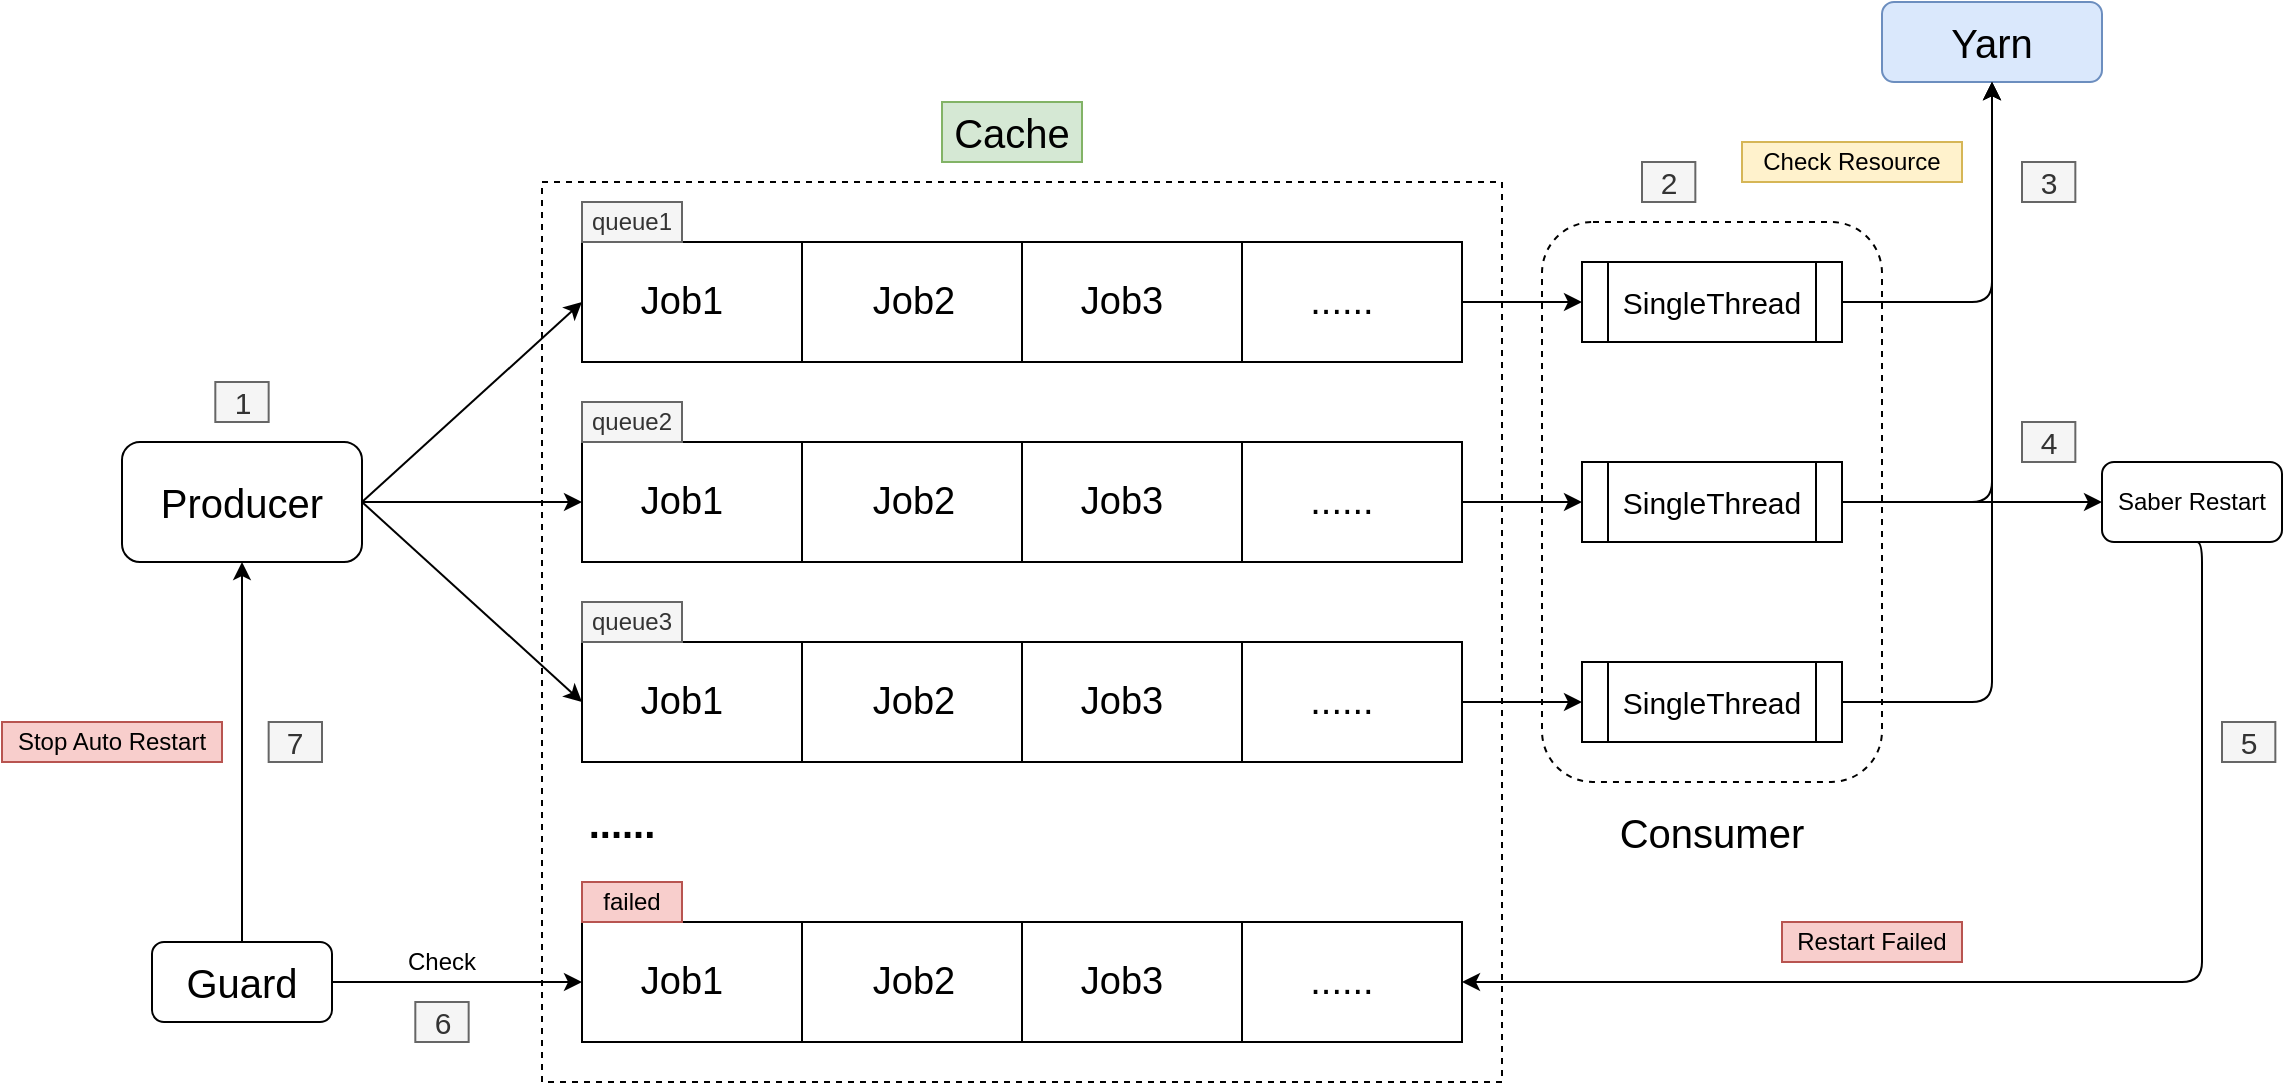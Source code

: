 <mxfile version="14.2.9" type="github">
  <diagram id="j-YGNXRrZcp73gbVPq_E" name="第 1 页">
    <mxGraphModel dx="1426" dy="771" grid="1" gridSize="10" guides="1" tooltips="1" connect="1" arrows="1" fold="1" page="1" pageScale="1" pageWidth="1920" pageHeight="1200" math="0" shadow="0">
      <root>
        <mxCell id="0" />
        <mxCell id="1" parent="0" />
        <mxCell id="oJ-guz8s-eEj2r6_3NmI-73" value="" style="rounded=0;whiteSpace=wrap;html=1;dashed=1;" parent="1" vertex="1">
          <mxGeometry x="440" y="230" width="480" height="450" as="geometry" />
        </mxCell>
        <mxCell id="oJ-guz8s-eEj2r6_3NmI-71" value="" style="rounded=1;whiteSpace=wrap;html=1;dashed=1;" parent="1" vertex="1">
          <mxGeometry x="940" y="250" width="170" height="280" as="geometry" />
        </mxCell>
        <mxCell id="oJ-guz8s-eEj2r6_3NmI-1" value="&lt;font style=&quot;font-size: 20px&quot;&gt;Producer&lt;/font&gt;" style="rounded=1;whiteSpace=wrap;html=1;" parent="1" vertex="1">
          <mxGeometry x="230" y="360" width="120" height="60" as="geometry" />
        </mxCell>
        <mxCell id="oJ-guz8s-eEj2r6_3NmI-11" value="" style="group" parent="1" vertex="1" connectable="0">
          <mxGeometry x="460" y="240" width="440" height="80" as="geometry" />
        </mxCell>
        <mxCell id="oJ-guz8s-eEj2r6_3NmI-2" value="" style="rounded=0;whiteSpace=wrap;html=1;" parent="oJ-guz8s-eEj2r6_3NmI-11" vertex="1">
          <mxGeometry y="20" width="440" height="60" as="geometry" />
        </mxCell>
        <mxCell id="oJ-guz8s-eEj2r6_3NmI-3" value="" style="endArrow=none;html=1;entryX=0.25;entryY=0;entryDx=0;entryDy=0;exitX=0.25;exitY=1;exitDx=0;exitDy=0;" parent="oJ-guz8s-eEj2r6_3NmI-11" source="oJ-guz8s-eEj2r6_3NmI-2" target="oJ-guz8s-eEj2r6_3NmI-2" edge="1">
          <mxGeometry width="50" height="50" relative="1" as="geometry">
            <mxPoint x="80" y="170" as="sourcePoint" />
            <mxPoint x="130" y="120" as="targetPoint" />
          </mxGeometry>
        </mxCell>
        <mxCell id="oJ-guz8s-eEj2r6_3NmI-4" value="" style="endArrow=none;html=1;entryX=0.5;entryY=0;entryDx=0;entryDy=0;exitX=0.5;exitY=1;exitDx=0;exitDy=0;" parent="oJ-guz8s-eEj2r6_3NmI-11" source="oJ-guz8s-eEj2r6_3NmI-2" target="oJ-guz8s-eEj2r6_3NmI-2" edge="1">
          <mxGeometry width="50" height="50" relative="1" as="geometry">
            <mxPoint x="120" y="90" as="sourcePoint" />
            <mxPoint x="120.0" y="30" as="targetPoint" />
          </mxGeometry>
        </mxCell>
        <mxCell id="oJ-guz8s-eEj2r6_3NmI-5" value="" style="endArrow=none;html=1;entryX=0.75;entryY=0;entryDx=0;entryDy=0;" parent="oJ-guz8s-eEj2r6_3NmI-11" target="oJ-guz8s-eEj2r6_3NmI-2" edge="1">
          <mxGeometry width="50" height="50" relative="1" as="geometry">
            <mxPoint x="330" y="80" as="sourcePoint" />
            <mxPoint x="230" y="30" as="targetPoint" />
          </mxGeometry>
        </mxCell>
        <mxCell id="oJ-guz8s-eEj2r6_3NmI-6" value="&lt;font style=&quot;font-size: 19px&quot;&gt;Job1&lt;/font&gt;" style="text;html=1;strokeColor=none;fillColor=none;align=center;verticalAlign=middle;whiteSpace=wrap;rounded=0;" parent="oJ-guz8s-eEj2r6_3NmI-11" vertex="1">
          <mxGeometry x="30" y="40" width="40" height="20" as="geometry" />
        </mxCell>
        <mxCell id="oJ-guz8s-eEj2r6_3NmI-7" value="&lt;font style=&quot;font-size: 19px&quot;&gt;Job2&lt;/font&gt;" style="text;html=1;strokeColor=none;fillColor=none;align=center;verticalAlign=middle;whiteSpace=wrap;rounded=0;" parent="oJ-guz8s-eEj2r6_3NmI-11" vertex="1">
          <mxGeometry x="146" y="40" width="40" height="20" as="geometry" />
        </mxCell>
        <mxCell id="oJ-guz8s-eEj2r6_3NmI-8" value="&lt;font style=&quot;font-size: 19px&quot;&gt;Job3&lt;/font&gt;" style="text;html=1;strokeColor=none;fillColor=none;align=center;verticalAlign=middle;whiteSpace=wrap;rounded=0;" parent="oJ-guz8s-eEj2r6_3NmI-11" vertex="1">
          <mxGeometry x="250" y="40" width="40" height="20" as="geometry" />
        </mxCell>
        <mxCell id="oJ-guz8s-eEj2r6_3NmI-9" value="&lt;font style=&quot;font-size: 19px&quot;&gt;......&lt;/font&gt;" style="text;html=1;strokeColor=none;fillColor=none;align=center;verticalAlign=middle;whiteSpace=wrap;rounded=0;" parent="oJ-guz8s-eEj2r6_3NmI-11" vertex="1">
          <mxGeometry x="360" y="40" width="40" height="20" as="geometry" />
        </mxCell>
        <mxCell id="oJ-guz8s-eEj2r6_3NmI-10" value="queue1" style="rounded=0;whiteSpace=wrap;html=1;fillColor=#f5f5f5;strokeColor=#666666;fontColor=#333333;" parent="oJ-guz8s-eEj2r6_3NmI-11" vertex="1">
          <mxGeometry width="50" height="20" as="geometry" />
        </mxCell>
        <mxCell id="oJ-guz8s-eEj2r6_3NmI-12" value="" style="group" parent="1" vertex="1" connectable="0">
          <mxGeometry x="460" y="340" width="440" height="80" as="geometry" />
        </mxCell>
        <mxCell id="oJ-guz8s-eEj2r6_3NmI-13" value="" style="rounded=0;whiteSpace=wrap;html=1;" parent="oJ-guz8s-eEj2r6_3NmI-12" vertex="1">
          <mxGeometry y="20" width="440" height="60" as="geometry" />
        </mxCell>
        <mxCell id="oJ-guz8s-eEj2r6_3NmI-14" value="" style="endArrow=none;html=1;entryX=0.25;entryY=0;entryDx=0;entryDy=0;exitX=0.25;exitY=1;exitDx=0;exitDy=0;" parent="oJ-guz8s-eEj2r6_3NmI-12" source="oJ-guz8s-eEj2r6_3NmI-13" target="oJ-guz8s-eEj2r6_3NmI-13" edge="1">
          <mxGeometry width="50" height="50" relative="1" as="geometry">
            <mxPoint x="80" y="170" as="sourcePoint" />
            <mxPoint x="130" y="120" as="targetPoint" />
          </mxGeometry>
        </mxCell>
        <mxCell id="oJ-guz8s-eEj2r6_3NmI-15" value="" style="endArrow=none;html=1;entryX=0.5;entryY=0;entryDx=0;entryDy=0;exitX=0.5;exitY=1;exitDx=0;exitDy=0;" parent="oJ-guz8s-eEj2r6_3NmI-12" source="oJ-guz8s-eEj2r6_3NmI-13" target="oJ-guz8s-eEj2r6_3NmI-13" edge="1">
          <mxGeometry width="50" height="50" relative="1" as="geometry">
            <mxPoint x="120" y="90" as="sourcePoint" />
            <mxPoint x="120.0" y="30" as="targetPoint" />
          </mxGeometry>
        </mxCell>
        <mxCell id="oJ-guz8s-eEj2r6_3NmI-16" value="" style="endArrow=none;html=1;entryX=0.75;entryY=0;entryDx=0;entryDy=0;" parent="oJ-guz8s-eEj2r6_3NmI-12" target="oJ-guz8s-eEj2r6_3NmI-13" edge="1">
          <mxGeometry width="50" height="50" relative="1" as="geometry">
            <mxPoint x="330" y="80" as="sourcePoint" />
            <mxPoint x="230" y="30" as="targetPoint" />
          </mxGeometry>
        </mxCell>
        <mxCell id="oJ-guz8s-eEj2r6_3NmI-17" value="&lt;font style=&quot;font-size: 19px&quot;&gt;Job1&lt;/font&gt;" style="text;html=1;strokeColor=none;fillColor=none;align=center;verticalAlign=middle;whiteSpace=wrap;rounded=0;" parent="oJ-guz8s-eEj2r6_3NmI-12" vertex="1">
          <mxGeometry x="30" y="40" width="40" height="20" as="geometry" />
        </mxCell>
        <mxCell id="oJ-guz8s-eEj2r6_3NmI-18" value="&lt;font style=&quot;font-size: 19px&quot;&gt;Job2&lt;/font&gt;" style="text;html=1;strokeColor=none;fillColor=none;align=center;verticalAlign=middle;whiteSpace=wrap;rounded=0;" parent="oJ-guz8s-eEj2r6_3NmI-12" vertex="1">
          <mxGeometry x="146" y="40" width="40" height="20" as="geometry" />
        </mxCell>
        <mxCell id="oJ-guz8s-eEj2r6_3NmI-19" value="&lt;font style=&quot;font-size: 19px&quot;&gt;Job3&lt;/font&gt;" style="text;html=1;strokeColor=none;fillColor=none;align=center;verticalAlign=middle;whiteSpace=wrap;rounded=0;" parent="oJ-guz8s-eEj2r6_3NmI-12" vertex="1">
          <mxGeometry x="250" y="40" width="40" height="20" as="geometry" />
        </mxCell>
        <mxCell id="oJ-guz8s-eEj2r6_3NmI-20" value="&lt;font style=&quot;font-size: 19px&quot;&gt;......&lt;/font&gt;" style="text;html=1;strokeColor=none;fillColor=none;align=center;verticalAlign=middle;whiteSpace=wrap;rounded=0;" parent="oJ-guz8s-eEj2r6_3NmI-12" vertex="1">
          <mxGeometry x="360" y="40" width="40" height="20" as="geometry" />
        </mxCell>
        <mxCell id="oJ-guz8s-eEj2r6_3NmI-21" value="queue2" style="rounded=0;whiteSpace=wrap;html=1;fillColor=#f5f5f5;strokeColor=#666666;fontColor=#333333;" parent="oJ-guz8s-eEj2r6_3NmI-12" vertex="1">
          <mxGeometry width="50" height="20" as="geometry" />
        </mxCell>
        <mxCell id="oJ-guz8s-eEj2r6_3NmI-22" value="" style="group" parent="1" vertex="1" connectable="0">
          <mxGeometry x="460" y="440" width="440" height="80" as="geometry" />
        </mxCell>
        <mxCell id="oJ-guz8s-eEj2r6_3NmI-23" value="" style="rounded=0;whiteSpace=wrap;html=1;" parent="oJ-guz8s-eEj2r6_3NmI-22" vertex="1">
          <mxGeometry y="20" width="440" height="60" as="geometry" />
        </mxCell>
        <mxCell id="oJ-guz8s-eEj2r6_3NmI-24" value="" style="endArrow=none;html=1;entryX=0.25;entryY=0;entryDx=0;entryDy=0;exitX=0.25;exitY=1;exitDx=0;exitDy=0;" parent="oJ-guz8s-eEj2r6_3NmI-22" source="oJ-guz8s-eEj2r6_3NmI-23" target="oJ-guz8s-eEj2r6_3NmI-23" edge="1">
          <mxGeometry width="50" height="50" relative="1" as="geometry">
            <mxPoint x="80" y="170" as="sourcePoint" />
            <mxPoint x="130" y="120" as="targetPoint" />
          </mxGeometry>
        </mxCell>
        <mxCell id="oJ-guz8s-eEj2r6_3NmI-25" value="" style="endArrow=none;html=1;entryX=0.5;entryY=0;entryDx=0;entryDy=0;exitX=0.5;exitY=1;exitDx=0;exitDy=0;" parent="oJ-guz8s-eEj2r6_3NmI-22" source="oJ-guz8s-eEj2r6_3NmI-23" target="oJ-guz8s-eEj2r6_3NmI-23" edge="1">
          <mxGeometry width="50" height="50" relative="1" as="geometry">
            <mxPoint x="120" y="90" as="sourcePoint" />
            <mxPoint x="120.0" y="30" as="targetPoint" />
          </mxGeometry>
        </mxCell>
        <mxCell id="oJ-guz8s-eEj2r6_3NmI-26" value="" style="endArrow=none;html=1;entryX=0.75;entryY=0;entryDx=0;entryDy=0;" parent="oJ-guz8s-eEj2r6_3NmI-22" target="oJ-guz8s-eEj2r6_3NmI-23" edge="1">
          <mxGeometry width="50" height="50" relative="1" as="geometry">
            <mxPoint x="330" y="80" as="sourcePoint" />
            <mxPoint x="230" y="30" as="targetPoint" />
          </mxGeometry>
        </mxCell>
        <mxCell id="oJ-guz8s-eEj2r6_3NmI-27" value="&lt;font style=&quot;font-size: 19px&quot;&gt;Job1&lt;/font&gt;" style="text;html=1;strokeColor=none;fillColor=none;align=center;verticalAlign=middle;whiteSpace=wrap;rounded=0;" parent="oJ-guz8s-eEj2r6_3NmI-22" vertex="1">
          <mxGeometry x="30" y="40" width="40" height="20" as="geometry" />
        </mxCell>
        <mxCell id="oJ-guz8s-eEj2r6_3NmI-28" value="&lt;font style=&quot;font-size: 19px&quot;&gt;Job2&lt;/font&gt;" style="text;html=1;strokeColor=none;fillColor=none;align=center;verticalAlign=middle;whiteSpace=wrap;rounded=0;" parent="oJ-guz8s-eEj2r6_3NmI-22" vertex="1">
          <mxGeometry x="146" y="40" width="40" height="20" as="geometry" />
        </mxCell>
        <mxCell id="oJ-guz8s-eEj2r6_3NmI-29" value="&lt;font style=&quot;font-size: 19px&quot;&gt;Job3&lt;/font&gt;" style="text;html=1;strokeColor=none;fillColor=none;align=center;verticalAlign=middle;whiteSpace=wrap;rounded=0;" parent="oJ-guz8s-eEj2r6_3NmI-22" vertex="1">
          <mxGeometry x="250" y="40" width="40" height="20" as="geometry" />
        </mxCell>
        <mxCell id="oJ-guz8s-eEj2r6_3NmI-30" value="&lt;font style=&quot;font-size: 19px&quot;&gt;......&lt;/font&gt;" style="text;html=1;strokeColor=none;fillColor=none;align=center;verticalAlign=middle;whiteSpace=wrap;rounded=0;" parent="oJ-guz8s-eEj2r6_3NmI-22" vertex="1">
          <mxGeometry x="360" y="40" width="40" height="20" as="geometry" />
        </mxCell>
        <mxCell id="oJ-guz8s-eEj2r6_3NmI-31" value="queue3" style="rounded=0;whiteSpace=wrap;html=1;fillColor=#f5f5f5;strokeColor=#666666;fontColor=#333333;" parent="oJ-guz8s-eEj2r6_3NmI-22" vertex="1">
          <mxGeometry width="50" height="20" as="geometry" />
        </mxCell>
        <mxCell id="oJ-guz8s-eEj2r6_3NmI-55" value="&lt;font style=&quot;font-size: 20px&quot;&gt;&lt;b&gt;......&lt;/b&gt;&lt;/font&gt;" style="text;html=1;strokeColor=none;fillColor=none;align=center;verticalAlign=middle;whiteSpace=wrap;rounded=0;" parent="1" vertex="1">
          <mxGeometry x="460" y="540" width="40" height="20" as="geometry" />
        </mxCell>
        <mxCell id="oJ-guz8s-eEj2r6_3NmI-56" value="" style="endArrow=classic;html=1;exitX=1;exitY=0.5;exitDx=0;exitDy=0;entryX=0;entryY=0.5;entryDx=0;entryDy=0;" parent="1" source="oJ-guz8s-eEj2r6_3NmI-1" target="oJ-guz8s-eEj2r6_3NmI-2" edge="1">
          <mxGeometry width="50" height="50" relative="1" as="geometry">
            <mxPoint x="380" y="520" as="sourcePoint" />
            <mxPoint x="430" y="470" as="targetPoint" />
          </mxGeometry>
        </mxCell>
        <mxCell id="oJ-guz8s-eEj2r6_3NmI-57" value="" style="endArrow=classic;html=1;exitX=1;exitY=0.5;exitDx=0;exitDy=0;entryX=0;entryY=0.5;entryDx=0;entryDy=0;" parent="1" source="oJ-guz8s-eEj2r6_3NmI-1" target="oJ-guz8s-eEj2r6_3NmI-13" edge="1">
          <mxGeometry width="50" height="50" relative="1" as="geometry">
            <mxPoint x="390" y="520" as="sourcePoint" />
            <mxPoint x="440" y="470" as="targetPoint" />
          </mxGeometry>
        </mxCell>
        <mxCell id="oJ-guz8s-eEj2r6_3NmI-58" value="" style="endArrow=classic;html=1;entryX=0;entryY=0.5;entryDx=0;entryDy=0;exitX=1;exitY=0.5;exitDx=0;exitDy=0;" parent="1" source="oJ-guz8s-eEj2r6_3NmI-1" target="oJ-guz8s-eEj2r6_3NmI-23" edge="1">
          <mxGeometry width="50" height="50" relative="1" as="geometry">
            <mxPoint x="260" y="390" as="sourcePoint" />
            <mxPoint x="420" y="480" as="targetPoint" />
          </mxGeometry>
        </mxCell>
        <mxCell id="oJ-guz8s-eEj2r6_3NmI-59" value="&lt;font style=&quot;font-size: 15px&quot;&gt;SingleThread&lt;/font&gt;" style="shape=process;whiteSpace=wrap;html=1;backgroundOutline=1;" parent="1" vertex="1">
          <mxGeometry x="960" y="270" width="130" height="40" as="geometry" />
        </mxCell>
        <mxCell id="oJ-guz8s-eEj2r6_3NmI-60" value="" style="endArrow=classic;html=1;exitX=1;exitY=0.5;exitDx=0;exitDy=0;entryX=0;entryY=0.5;entryDx=0;entryDy=0;" parent="1" source="oJ-guz8s-eEj2r6_3NmI-2" target="oJ-guz8s-eEj2r6_3NmI-59" edge="1">
          <mxGeometry width="50" height="50" relative="1" as="geometry">
            <mxPoint x="960" y="420" as="sourcePoint" />
            <mxPoint x="1010" y="370" as="targetPoint" />
          </mxGeometry>
        </mxCell>
        <mxCell id="oJ-guz8s-eEj2r6_3NmI-61" value="&lt;font style=&quot;font-size: 15px&quot;&gt;SingleThread&lt;/font&gt;" style="shape=process;whiteSpace=wrap;html=1;backgroundOutline=1;" parent="1" vertex="1">
          <mxGeometry x="960" y="370" width="130" height="40" as="geometry" />
        </mxCell>
        <mxCell id="oJ-guz8s-eEj2r6_3NmI-62" value="&lt;font style=&quot;font-size: 15px&quot;&gt;SingleThread&lt;/font&gt;" style="shape=process;whiteSpace=wrap;html=1;backgroundOutline=1;" parent="1" vertex="1">
          <mxGeometry x="960" y="470" width="130" height="40" as="geometry" />
        </mxCell>
        <mxCell id="oJ-guz8s-eEj2r6_3NmI-63" value="" style="endArrow=classic;html=1;exitX=1;exitY=0.5;exitDx=0;exitDy=0;entryX=0;entryY=0.5;entryDx=0;entryDy=0;" parent="1" source="oJ-guz8s-eEj2r6_3NmI-13" target="oJ-guz8s-eEj2r6_3NmI-61" edge="1">
          <mxGeometry width="50" height="50" relative="1" as="geometry">
            <mxPoint x="930" y="480" as="sourcePoint" />
            <mxPoint x="980" y="430" as="targetPoint" />
          </mxGeometry>
        </mxCell>
        <mxCell id="oJ-guz8s-eEj2r6_3NmI-64" value="" style="endArrow=classic;html=1;exitX=1;exitY=0.5;exitDx=0;exitDy=0;" parent="1" source="oJ-guz8s-eEj2r6_3NmI-23" target="oJ-guz8s-eEj2r6_3NmI-62" edge="1">
          <mxGeometry width="50" height="50" relative="1" as="geometry">
            <mxPoint x="960" y="580" as="sourcePoint" />
            <mxPoint x="1010" y="530" as="targetPoint" />
          </mxGeometry>
        </mxCell>
        <mxCell id="oJ-guz8s-eEj2r6_3NmI-65" value="&lt;font style=&quot;font-size: 20px&quot;&gt;Yarn&lt;/font&gt;" style="rounded=1;whiteSpace=wrap;html=1;fillColor=#dae8fc;strokeColor=#6c8ebf;" parent="1" vertex="1">
          <mxGeometry x="1110" y="140" width="110" height="40" as="geometry" />
        </mxCell>
        <mxCell id="oJ-guz8s-eEj2r6_3NmI-66" value="" style="edgeStyle=segmentEdgeStyle;endArrow=classic;html=1;exitX=1;exitY=0.5;exitDx=0;exitDy=0;entryX=0.5;entryY=1;entryDx=0;entryDy=0;" parent="1" source="oJ-guz8s-eEj2r6_3NmI-62" target="oJ-guz8s-eEj2r6_3NmI-65" edge="1">
          <mxGeometry width="50" height="50" relative="1" as="geometry">
            <mxPoint x="1130" y="500" as="sourcePoint" />
            <mxPoint x="1180" y="450" as="targetPoint" />
          </mxGeometry>
        </mxCell>
        <mxCell id="oJ-guz8s-eEj2r6_3NmI-67" value="" style="edgeStyle=segmentEdgeStyle;endArrow=classic;html=1;entryX=0.5;entryY=1;entryDx=0;entryDy=0;" parent="1" source="oJ-guz8s-eEj2r6_3NmI-61" target="oJ-guz8s-eEj2r6_3NmI-65" edge="1">
          <mxGeometry width="50" height="50" relative="1" as="geometry">
            <mxPoint x="1200" y="390" as="sourcePoint" />
            <mxPoint x="1250" y="340" as="targetPoint" />
          </mxGeometry>
        </mxCell>
        <mxCell id="oJ-guz8s-eEj2r6_3NmI-68" value="" style="edgeStyle=segmentEdgeStyle;endArrow=classic;html=1;exitX=1;exitY=0.5;exitDx=0;exitDy=0;entryX=0.5;entryY=1;entryDx=0;entryDy=0;" parent="1" source="oJ-guz8s-eEj2r6_3NmI-59" target="oJ-guz8s-eEj2r6_3NmI-65" edge="1">
          <mxGeometry width="50" height="50" relative="1" as="geometry">
            <mxPoint x="1220" y="280" as="sourcePoint" />
            <mxPoint x="1270" y="230" as="targetPoint" />
          </mxGeometry>
        </mxCell>
        <mxCell id="oJ-guz8s-eEj2r6_3NmI-69" value="Check Resource" style="text;html=1;strokeColor=#d6b656;fillColor=#fff2cc;align=center;verticalAlign=middle;whiteSpace=wrap;rounded=0;" parent="1" vertex="1">
          <mxGeometry x="1040" y="210" width="110" height="20" as="geometry" />
        </mxCell>
        <mxCell id="oJ-guz8s-eEj2r6_3NmI-72" value="&lt;font style=&quot;font-size: 20px&quot;&gt;Consumer&lt;/font&gt;" style="text;html=1;strokeColor=none;fillColor=none;align=center;verticalAlign=middle;whiteSpace=wrap;rounded=0;dashed=1;" parent="1" vertex="1">
          <mxGeometry x="975" y="540" width="100" height="30" as="geometry" />
        </mxCell>
        <mxCell id="oJ-guz8s-eEj2r6_3NmI-75" value="Saber Restart" style="rounded=1;whiteSpace=wrap;html=1;" parent="1" vertex="1">
          <mxGeometry x="1220" y="370" width="90" height="40" as="geometry" />
        </mxCell>
        <mxCell id="oJ-guz8s-eEj2r6_3NmI-78" value="" style="endArrow=classic;html=1;exitX=1;exitY=0.5;exitDx=0;exitDy=0;entryX=0;entryY=0.5;entryDx=0;entryDy=0;" parent="1" source="oJ-guz8s-eEj2r6_3NmI-61" target="oJ-guz8s-eEj2r6_3NmI-75" edge="1">
          <mxGeometry width="50" height="50" relative="1" as="geometry">
            <mxPoint x="1270" y="470" as="sourcePoint" />
            <mxPoint x="1320" y="420" as="targetPoint" />
          </mxGeometry>
        </mxCell>
        <mxCell id="oJ-guz8s-eEj2r6_3NmI-79" value="" style="group" parent="1" vertex="1" connectable="0">
          <mxGeometry x="460" y="580" width="440" height="80" as="geometry" />
        </mxCell>
        <mxCell id="oJ-guz8s-eEj2r6_3NmI-80" value="" style="rounded=0;whiteSpace=wrap;html=1;" parent="oJ-guz8s-eEj2r6_3NmI-79" vertex="1">
          <mxGeometry y="20" width="440" height="60" as="geometry" />
        </mxCell>
        <mxCell id="oJ-guz8s-eEj2r6_3NmI-81" value="" style="endArrow=none;html=1;entryX=0.25;entryY=0;entryDx=0;entryDy=0;exitX=0.25;exitY=1;exitDx=0;exitDy=0;" parent="oJ-guz8s-eEj2r6_3NmI-79" source="oJ-guz8s-eEj2r6_3NmI-80" target="oJ-guz8s-eEj2r6_3NmI-80" edge="1">
          <mxGeometry width="50" height="50" relative="1" as="geometry">
            <mxPoint x="80" y="170" as="sourcePoint" />
            <mxPoint x="130" y="120" as="targetPoint" />
          </mxGeometry>
        </mxCell>
        <mxCell id="oJ-guz8s-eEj2r6_3NmI-82" value="" style="endArrow=none;html=1;entryX=0.5;entryY=0;entryDx=0;entryDy=0;exitX=0.5;exitY=1;exitDx=0;exitDy=0;" parent="oJ-guz8s-eEj2r6_3NmI-79" source="oJ-guz8s-eEj2r6_3NmI-80" target="oJ-guz8s-eEj2r6_3NmI-80" edge="1">
          <mxGeometry width="50" height="50" relative="1" as="geometry">
            <mxPoint x="120" y="90" as="sourcePoint" />
            <mxPoint x="120.0" y="30" as="targetPoint" />
          </mxGeometry>
        </mxCell>
        <mxCell id="oJ-guz8s-eEj2r6_3NmI-83" value="" style="endArrow=none;html=1;entryX=0.75;entryY=0;entryDx=0;entryDy=0;" parent="oJ-guz8s-eEj2r6_3NmI-79" target="oJ-guz8s-eEj2r6_3NmI-80" edge="1">
          <mxGeometry width="50" height="50" relative="1" as="geometry">
            <mxPoint x="330" y="80" as="sourcePoint" />
            <mxPoint x="230" y="30" as="targetPoint" />
          </mxGeometry>
        </mxCell>
        <mxCell id="oJ-guz8s-eEj2r6_3NmI-84" value="&lt;font style=&quot;font-size: 19px&quot;&gt;Job1&lt;/font&gt;" style="text;html=1;strokeColor=none;fillColor=none;align=center;verticalAlign=middle;whiteSpace=wrap;rounded=0;" parent="oJ-guz8s-eEj2r6_3NmI-79" vertex="1">
          <mxGeometry x="30" y="40" width="40" height="20" as="geometry" />
        </mxCell>
        <mxCell id="oJ-guz8s-eEj2r6_3NmI-85" value="&lt;font style=&quot;font-size: 19px&quot;&gt;Job2&lt;/font&gt;" style="text;html=1;strokeColor=none;fillColor=none;align=center;verticalAlign=middle;whiteSpace=wrap;rounded=0;" parent="oJ-guz8s-eEj2r6_3NmI-79" vertex="1">
          <mxGeometry x="146" y="40" width="40" height="20" as="geometry" />
        </mxCell>
        <mxCell id="oJ-guz8s-eEj2r6_3NmI-86" value="&lt;font style=&quot;font-size: 19px&quot;&gt;Job3&lt;/font&gt;" style="text;html=1;strokeColor=none;fillColor=none;align=center;verticalAlign=middle;whiteSpace=wrap;rounded=0;" parent="oJ-guz8s-eEj2r6_3NmI-79" vertex="1">
          <mxGeometry x="250" y="40" width="40" height="20" as="geometry" />
        </mxCell>
        <mxCell id="oJ-guz8s-eEj2r6_3NmI-87" value="&lt;font style=&quot;font-size: 19px&quot;&gt;......&lt;/font&gt;" style="text;html=1;strokeColor=none;fillColor=none;align=center;verticalAlign=middle;whiteSpace=wrap;rounded=0;" parent="oJ-guz8s-eEj2r6_3NmI-79" vertex="1">
          <mxGeometry x="360" y="40" width="40" height="20" as="geometry" />
        </mxCell>
        <mxCell id="oJ-guz8s-eEj2r6_3NmI-88" value="failed" style="rounded=0;whiteSpace=wrap;html=1;fillColor=#f8cecc;strokeColor=#b85450;" parent="oJ-guz8s-eEj2r6_3NmI-79" vertex="1">
          <mxGeometry width="50" height="20" as="geometry" />
        </mxCell>
        <mxCell id="oJ-guz8s-eEj2r6_3NmI-91" value="" style="edgeStyle=segmentEdgeStyle;endArrow=classic;html=1;exitX=0.5;exitY=1;exitDx=0;exitDy=0;" parent="1" source="oJ-guz8s-eEj2r6_3NmI-75" target="oJ-guz8s-eEj2r6_3NmI-80" edge="1">
          <mxGeometry width="50" height="50" relative="1" as="geometry">
            <mxPoint x="1250" y="490" as="sourcePoint" />
            <mxPoint x="1240" y="510" as="targetPoint" />
            <Array as="points">
              <mxPoint x="1270" y="410" />
              <mxPoint x="1270" y="630" />
            </Array>
          </mxGeometry>
        </mxCell>
        <mxCell id="oJ-guz8s-eEj2r6_3NmI-92" value="Restart Failed" style="text;html=1;strokeColor=#b85450;fillColor=#f8cecc;align=center;verticalAlign=middle;whiteSpace=wrap;rounded=0;" parent="1" vertex="1">
          <mxGeometry x="1060" y="600" width="90" height="20" as="geometry" />
        </mxCell>
        <mxCell id="oJ-guz8s-eEj2r6_3NmI-93" value="&lt;font style=&quot;font-size: 20px&quot;&gt;Guard&lt;/font&gt;" style="rounded=1;whiteSpace=wrap;html=1;" parent="1" vertex="1">
          <mxGeometry x="245" y="610" width="90" height="40" as="geometry" />
        </mxCell>
        <mxCell id="oJ-guz8s-eEj2r6_3NmI-94" value="" style="endArrow=classic;html=1;exitX=1;exitY=0.5;exitDx=0;exitDy=0;" parent="1" source="oJ-guz8s-eEj2r6_3NmI-93" target="oJ-guz8s-eEj2r6_3NmI-80" edge="1">
          <mxGeometry width="50" height="50" relative="1" as="geometry">
            <mxPoint x="360" y="730" as="sourcePoint" />
            <mxPoint x="410" y="680" as="targetPoint" />
          </mxGeometry>
        </mxCell>
        <mxCell id="oJ-guz8s-eEj2r6_3NmI-95" value="Check" style="text;html=1;strokeColor=none;fillColor=none;align=center;verticalAlign=middle;whiteSpace=wrap;rounded=0;" parent="1" vertex="1">
          <mxGeometry x="370" y="610" width="40" height="20" as="geometry" />
        </mxCell>
        <mxCell id="oJ-guz8s-eEj2r6_3NmI-96" value="" style="endArrow=classic;html=1;exitX=0.5;exitY=0;exitDx=0;exitDy=0;entryX=0.5;entryY=1;entryDx=0;entryDy=0;" parent="1" source="oJ-guz8s-eEj2r6_3NmI-93" target="oJ-guz8s-eEj2r6_3NmI-1" edge="1">
          <mxGeometry width="50" height="50" relative="1" as="geometry">
            <mxPoint x="310" y="540" as="sourcePoint" />
            <mxPoint x="360" y="490" as="targetPoint" />
          </mxGeometry>
        </mxCell>
        <mxCell id="oJ-guz8s-eEj2r6_3NmI-97" value="Stop Auto Restart" style="text;html=1;strokeColor=#b85450;fillColor=#f8cecc;align=center;verticalAlign=middle;whiteSpace=wrap;rounded=0;" parent="1" vertex="1">
          <mxGeometry x="170" y="500" width="110" height="20" as="geometry" />
        </mxCell>
        <mxCell id="oJ-guz8s-eEj2r6_3NmI-98" value="&lt;font style=&quot;font-size: 20px&quot;&gt;Cache&lt;/font&gt;" style="rounded=0;whiteSpace=wrap;html=1;fillColor=#d5e8d4;strokeColor=#82b366;" parent="1" vertex="1">
          <mxGeometry x="640" y="190" width="70" height="30" as="geometry" />
        </mxCell>
        <mxCell id="oJ-guz8s-eEj2r6_3NmI-99" value="&lt;font style=&quot;font-size: 15px&quot;&gt;1&lt;/font&gt;" style="text;html=1;fillColor=#f5f5f5;align=center;verticalAlign=middle;whiteSpace=wrap;rounded=0;strokeColor=#666666;fontColor=#333333;" parent="1" vertex="1">
          <mxGeometry x="276.66" y="330" width="26.67" height="20" as="geometry" />
        </mxCell>
        <mxCell id="oJ-guz8s-eEj2r6_3NmI-100" value="&lt;font style=&quot;font-size: 15px&quot;&gt;2&lt;/font&gt;" style="text;html=1;fillColor=#f5f5f5;align=center;verticalAlign=middle;whiteSpace=wrap;rounded=0;strokeColor=#666666;fontColor=#333333;" parent="1" vertex="1">
          <mxGeometry x="990" y="220" width="26.67" height="20" as="geometry" />
        </mxCell>
        <mxCell id="oJ-guz8s-eEj2r6_3NmI-101" value="&lt;font style=&quot;font-size: 15px&quot;&gt;3&lt;/font&gt;" style="text;html=1;fillColor=#f5f5f5;align=center;verticalAlign=middle;whiteSpace=wrap;rounded=0;strokeColor=#666666;fontColor=#333333;" parent="1" vertex="1">
          <mxGeometry x="1180" y="220" width="26.67" height="20" as="geometry" />
        </mxCell>
        <mxCell id="oJ-guz8s-eEj2r6_3NmI-102" value="&lt;font style=&quot;font-size: 15px&quot;&gt;4&lt;/font&gt;" style="text;html=1;fillColor=#f5f5f5;align=center;verticalAlign=middle;whiteSpace=wrap;rounded=0;strokeColor=#666666;fontColor=#333333;" parent="1" vertex="1">
          <mxGeometry x="1180" y="350" width="26.67" height="20" as="geometry" />
        </mxCell>
        <mxCell id="oJ-guz8s-eEj2r6_3NmI-103" value="&lt;font style=&quot;font-size: 15px&quot;&gt;5&lt;/font&gt;" style="text;html=1;fillColor=#f5f5f5;align=center;verticalAlign=middle;whiteSpace=wrap;rounded=0;strokeColor=#666666;fontColor=#333333;" parent="1" vertex="1">
          <mxGeometry x="1280" y="500" width="26.67" height="20" as="geometry" />
        </mxCell>
        <mxCell id="oJ-guz8s-eEj2r6_3NmI-104" value="&lt;font style=&quot;font-size: 15px&quot;&gt;6&lt;/font&gt;" style="text;html=1;fillColor=#f5f5f5;align=center;verticalAlign=middle;whiteSpace=wrap;rounded=0;strokeColor=#666666;fontColor=#333333;" parent="1" vertex="1">
          <mxGeometry x="376.66" y="640" width="26.67" height="20" as="geometry" />
        </mxCell>
        <mxCell id="oJ-guz8s-eEj2r6_3NmI-105" value="&lt;font style=&quot;font-size: 15px&quot;&gt;7&lt;/font&gt;" style="text;html=1;fillColor=#f5f5f5;align=center;verticalAlign=middle;whiteSpace=wrap;rounded=0;strokeColor=#666666;fontColor=#333333;" parent="1" vertex="1">
          <mxGeometry x="303.33" y="500" width="26.67" height="20" as="geometry" />
        </mxCell>
      </root>
    </mxGraphModel>
  </diagram>
</mxfile>

